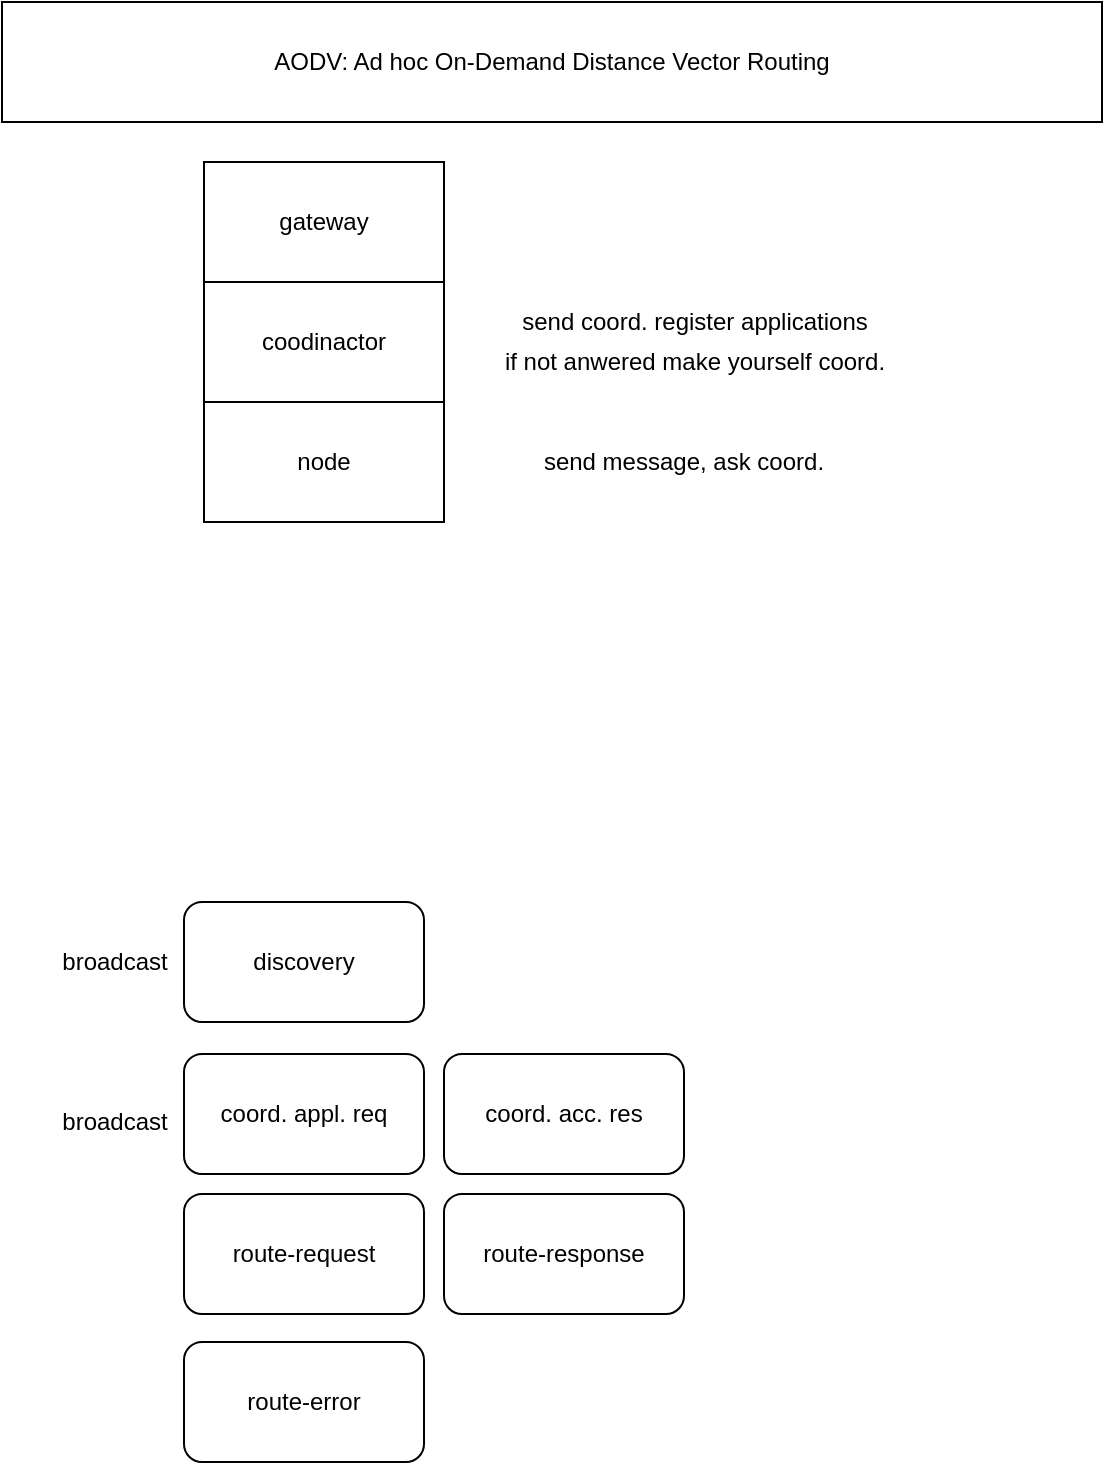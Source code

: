 <mxfile version="13.0.3" type="device" pages="2"><diagram id="4_RPHtgypT2P7Qvu3xtW" name="Page-1"><mxGraphModel dx="1422" dy="748" grid="1" gridSize="10" guides="1" tooltips="1" connect="1" arrows="1" fold="1" page="1" pageScale="1" pageWidth="827" pageHeight="1169" math="0" shadow="0"><root><mxCell id="0"/><mxCell id="1" parent="0"/><mxCell id="j0ESdfGYxexu_NF8Qp0s-1" value="coodinactor" style="rounded=0;whiteSpace=wrap;html=1;" parent="1" vertex="1"><mxGeometry x="240" y="150" width="120" height="60" as="geometry"/></mxCell><mxCell id="j0ESdfGYxexu_NF8Qp0s-2" value="node" style="rounded=0;whiteSpace=wrap;html=1;" parent="1" vertex="1"><mxGeometry x="240" y="210" width="120" height="60" as="geometry"/></mxCell><mxCell id="j0ESdfGYxexu_NF8Qp0s-3" value="gateway" style="rounded=0;whiteSpace=wrap;html=1;" parent="1" vertex="1"><mxGeometry x="240" y="90" width="120" height="60" as="geometry"/></mxCell><mxCell id="j0ESdfGYxexu_NF8Qp0s-4" value="send coord. register applications" style="text;html=1;align=center;verticalAlign=middle;resizable=0;points=[];autosize=1;" parent="1" vertex="1"><mxGeometry x="390" y="160" width="190" height="20" as="geometry"/></mxCell><mxCell id="j0ESdfGYxexu_NF8Qp0s-5" value="if not anwered make yourself coord." style="text;html=1;align=center;verticalAlign=middle;resizable=0;points=[];autosize=1;" parent="1" vertex="1"><mxGeometry x="380" y="180" width="210" height="20" as="geometry"/></mxCell><mxCell id="j0ESdfGYxexu_NF8Qp0s-6" value="send message, ask coord." style="text;html=1;strokeColor=none;fillColor=none;align=center;verticalAlign=middle;whiteSpace=wrap;rounded=0;" parent="1" vertex="1"><mxGeometry x="380" y="230" width="200" height="20" as="geometry"/></mxCell><mxCell id="j0ESdfGYxexu_NF8Qp0s-7" value="route-request" style="rounded=1;whiteSpace=wrap;html=1;" parent="1" vertex="1"><mxGeometry x="230" y="606" width="120" height="60" as="geometry"/></mxCell><mxCell id="j0ESdfGYxexu_NF8Qp0s-8" value="coord. appl. req" style="rounded=1;whiteSpace=wrap;html=1;" parent="1" vertex="1"><mxGeometry x="230" y="536" width="120" height="60" as="geometry"/></mxCell><mxCell id="j0ESdfGYxexu_NF8Qp0s-9" value="coord. acc. res" style="rounded=1;whiteSpace=wrap;html=1;" parent="1" vertex="1"><mxGeometry x="360" y="536" width="120" height="60" as="geometry"/></mxCell><mxCell id="j0ESdfGYxexu_NF8Qp0s-10" value="discovery" style="rounded=1;whiteSpace=wrap;html=1;" parent="1" vertex="1"><mxGeometry x="230" y="460" width="120" height="60" as="geometry"/></mxCell><mxCell id="j0ESdfGYxexu_NF8Qp0s-11" value="route-response" style="rounded=1;whiteSpace=wrap;html=1;" parent="1" vertex="1"><mxGeometry x="360" y="606" width="120" height="60" as="geometry"/></mxCell><mxCell id="j0ESdfGYxexu_NF8Qp0s-12" value="broadcast" style="text;html=1;align=center;verticalAlign=middle;resizable=0;points=[];autosize=1;" parent="1" vertex="1"><mxGeometry x="160" y="480" width="70" height="20" as="geometry"/></mxCell><mxCell id="j0ESdfGYxexu_NF8Qp0s-13" value="broadcast" style="text;html=1;align=center;verticalAlign=middle;resizable=0;points=[];autosize=1;" parent="1" vertex="1"><mxGeometry x="160" y="560" width="70" height="20" as="geometry"/></mxCell><mxCell id="j0ESdfGYxexu_NF8Qp0s-14" value="route-error" style="rounded=1;whiteSpace=wrap;html=1;" parent="1" vertex="1"><mxGeometry x="230" y="680" width="120" height="60" as="geometry"/></mxCell><mxCell id="j0ESdfGYxexu_NF8Qp0s-15" value="AODV: Ad hoc On-Demand Distance Vector Routing" style="rounded=0;whiteSpace=wrap;html=1;" parent="1" vertex="1"><mxGeometry x="139" y="10" width="550" height="60" as="geometry"/></mxCell></root></mxGraphModel></diagram><diagram id="_T8x0zngH_dsR2M_U2VE" name="message types"><mxGraphModel dx="455" dy="748" grid="1" gridSize="10" guides="1" tooltips="1" connect="1" arrows="1" fold="1" page="1" pageScale="1" pageWidth="827" pageHeight="1169" math="0" shadow="0"><root><mxCell id="d4ZX5TEpcYJ7XBspDsVt-0"/><mxCell id="d4ZX5TEpcYJ7XBspDsVt-1" parent="d4ZX5TEpcYJ7XBspDsVt-0"/><mxCell id="d4ZX5TEpcYJ7XBspDsVt-2" value="RREQs" style="rounded=0;whiteSpace=wrap;html=1;" vertex="1" parent="d4ZX5TEpcYJ7XBspDsVt-1"><mxGeometry x="40" y="80" width="140" height="50" as="geometry"/></mxCell><mxCell id="d4ZX5TEpcYJ7XBspDsVt-3" value="RREPs" style="rounded=0;whiteSpace=wrap;html=1;" vertex="1" parent="d4ZX5TEpcYJ7XBspDsVt-1"><mxGeometry x="40" y="140" width="140" height="50" as="geometry"/></mxCell><mxCell id="d4ZX5TEpcYJ7XBspDsVt-4" value="REERs" style="rounded=0;whiteSpace=wrap;html=1;" vertex="1" parent="d4ZX5TEpcYJ7XBspDsVt-1"><mxGeometry x="40" y="200" width="140" height="50" as="geometry"/></mxCell><mxCell id="d4ZX5TEpcYJ7XBspDsVt-5" value="Übertragung per UDP" style="rounded=0;whiteSpace=wrap;html=1;" vertex="1" parent="d4ZX5TEpcYJ7XBspDsVt-1"><mxGeometry x="40" y="320" width="140" height="50" as="geometry"/></mxCell><mxCell id="d4ZX5TEpcYJ7XBspDsVt-6" value="mit IP Header (Quell, Zieladresse)" style="rounded=0;whiteSpace=wrap;html=1;" vertex="1" parent="d4ZX5TEpcYJ7XBspDsVt-1"><mxGeometry x="40" y="370" width="140" height="50" as="geometry"/></mxCell><mxCell id="d4ZX5TEpcYJ7XBspDsVt-7" value="mit IP Header" style="rounded=0;whiteSpace=wrap;html=1;" vertex="1" parent="d4ZX5TEpcYJ7XBspDsVt-1"><mxGeometry x="40" y="420" width="140" height="50" as="geometry"/></mxCell><mxCell id="d4ZX5TEpcYJ7XBspDsVt-8" value="RREQs müssen weit übertragen werden" style="rounded=0;whiteSpace=wrap;html=1;" vertex="1" parent="d4ZX5TEpcYJ7XBspDsVt-1"><mxGeometry x="180" y="370" width="180" height="50" as="geometry"/></mxCell><mxCell id="d4ZX5TEpcYJ7XBspDsVt-9" value="Anzahl der Hops bestimmt durch TTL in IP Header" style="rounded=0;whiteSpace=wrap;html=1;" vertex="1" parent="d4ZX5TEpcYJ7XBspDsVt-1"><mxGeometry x="360" y="370" width="160" height="50" as="geometry"/></mxCell><mxCell id="d4ZX5TEpcYJ7XBspDsVt-10" value="Req/Res Contants" style="rounded=0;whiteSpace=wrap;html=1;" vertex="1" parent="d4ZX5TEpcYJ7XBspDsVt-1"><mxGeometry x="40" y="525" width="140" height="60" as="geometry"/></mxCell></root></mxGraphModel></diagram></mxfile>